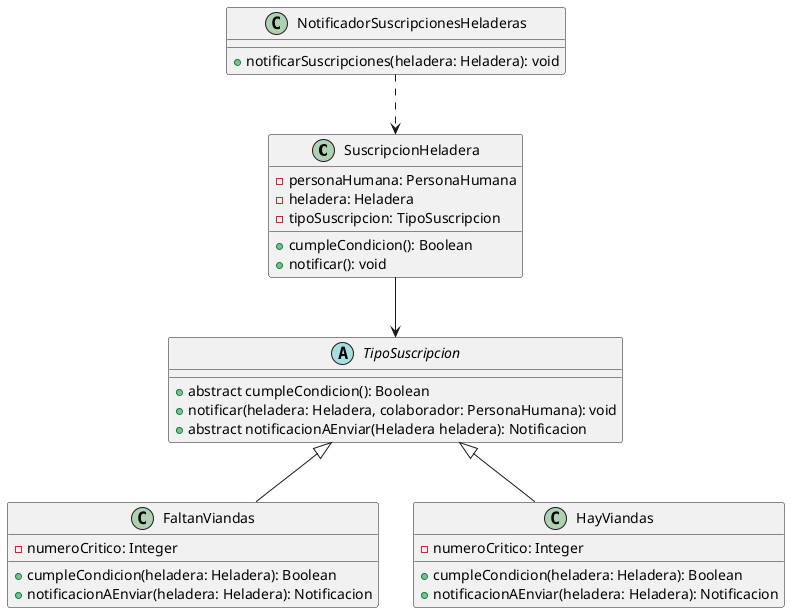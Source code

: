 @startuml
class SuscripcionHeladera {
-personaHumana: PersonaHumana
-heladera: Heladera
-tipoSuscripcion: TipoSuscripcion

+cumpleCondicion(): Boolean
+notificar(): void
}

abstract class TipoSuscripcion {
+abstract cumpleCondicion(): Boolean
+notificar(heladera: Heladera, colaborador: PersonaHumana): void
+abstract notificacionAEnviar(Heladera heladera): Notificacion
}

class FaltanViandas extends TipoSuscripcion {
-numeroCritico: Integer

+cumpleCondicion(heladera: Heladera): Boolean
+notificacionAEnviar(heladera: Heladera): Notificacion
}

class HayViandas extends TipoSuscripcion {
-numeroCritico: Integer

+cumpleCondicion(heladera: Heladera): Boolean
+notificacionAEnviar(heladera: Heladera): Notificacion
}

SuscripcionHeladera --> TipoSuscripcion

class NotificadorSuscripcionesHeladeras {
+notificarSuscripciones(heladera: Heladera): void
}

NotificadorSuscripcionesHeladeras ..> SuscripcionHeladera

@enduml